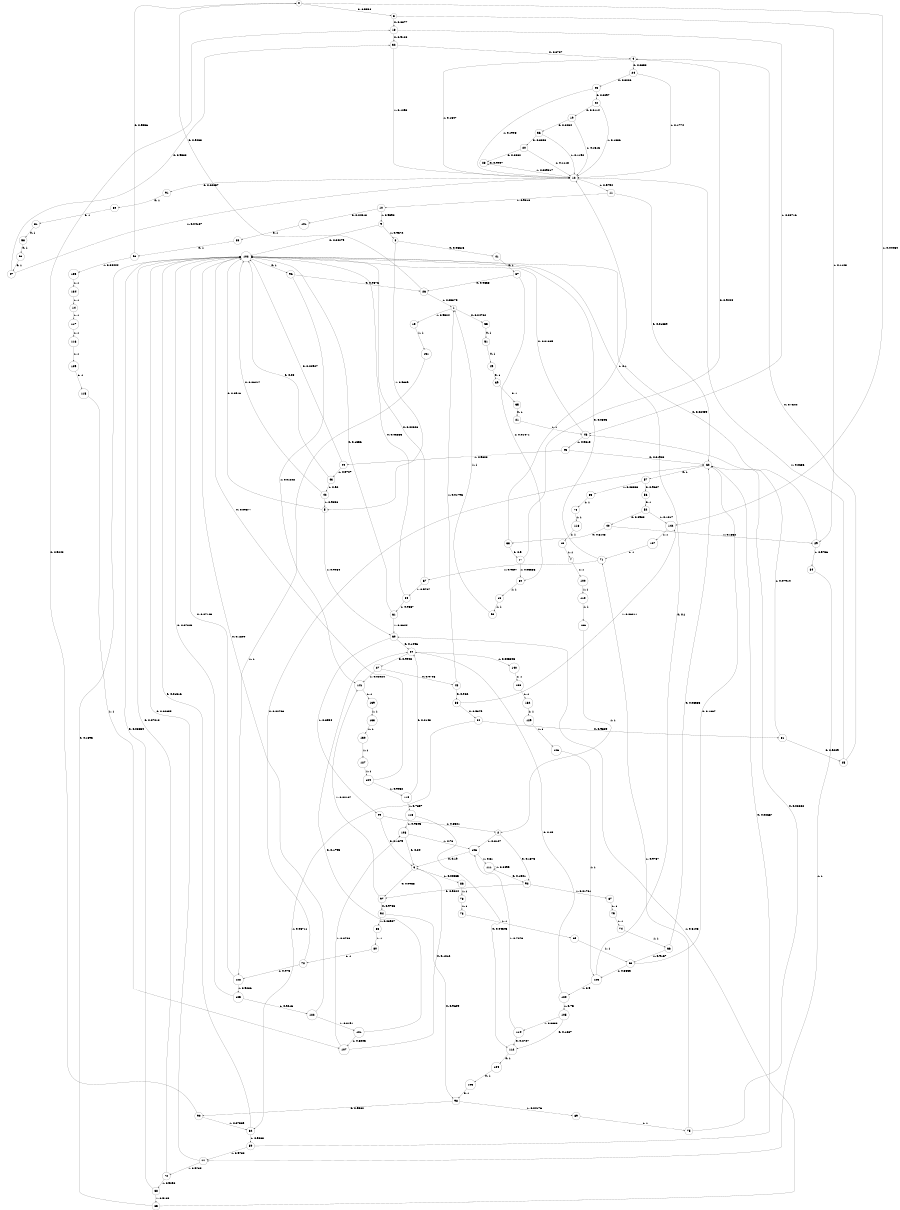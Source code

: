 digraph "ch1_both_grouped_df_L15" {
size = "6,8.5";
ratio = "fill";
node [shape = circle];
node [fontsize = 24];
edge [fontsize = 24];
0 -> 3 [label = "0: 0.9554   "];
0 -> 142 [label = "1: 0.04464  "];
1 -> 55 [label = "0: 0.04762  "];
1 -> 15 [label = "1: 0.9524   "];
2 -> 92 [label = "0: 0.1873   "];
2 -> 106 [label = "1: 0.8127   "];
3 -> 18 [label = "0: 0.8877   "];
3 -> 29 [label = "1: 0.1123   "];
4 -> 24 [label = "0: 0.8353   "];
4 -> 12 [label = "1: 0.1647   "];
5 -> 102 [label = "0: 0.0916   "];
5 -> 60 [label = "1: 0.9084   "];
6 -> 97 [label = "0: 0.9966   "];
6 -> 86 [label = "1: 0.00335  "];
7 -> 100 [label = "1: 1        "];
8 -> 41 [label = "0: 0.06615  "];
8 -> 5 [label = "1: 0.9339   "];
9 -> 102 [label = "0: 0.04279  "];
9 -> 8 [label = "1: 0.9572   "];
10 -> 101 [label = "0: 0.04018  "];
10 -> 9 [label = "1: 0.9598   "];
11 -> 62 [label = "0: 0.01839  "];
11 -> 10 [label = "1: 0.9816   "];
12 -> 91 [label = "0: 0.02057  "];
12 -> 11 [label = "1: 0.9794   "];
13 -> 7 [label = "1: 1        "];
14 -> 117 [label = "1: 1        "];
15 -> 131 [label = "1: 1        "];
16 -> 95 [label = "1: 1        "];
17 -> 4 [label = "0: 0.9444   "];
17 -> 30 [label = "1: 0.05556  "];
18 -> 32 [label = "0: 0.9128   "];
18 -> 46 [label = "1: 0.08716  "];
19 -> 36 [label = "0: 0.8484   "];
19 -> 12 [label = "1: 0.1516   "];
20 -> 28 [label = "0: 0.8882   "];
20 -> 12 [label = "1: 0.1118   "];
21 -> 46 [label = "1: 1        "];
22 -> 19 [label = "0: 0.8114   "];
22 -> 12 [label = "1: 0.1886   "];
23 -> 22 [label = "0: 0.8097   "];
23 -> 12 [label = "1: 0.1903   "];
24 -> 23 [label = "0: 0.8226   "];
24 -> 12 [label = "1: 0.1774   "];
25 -> 4 [label = "0: 0.7344   "];
25 -> 12 [label = "1: 0.2656   "];
26 -> 0 [label = "0: 0.9463   "];
26 -> 1 [label = "1: 0.05375  "];
27 -> 48 [label = "0: 0.9708   "];
27 -> 141 [label = "1: 0.02924  "];
28 -> 28 [label = "0: 0.9907   "];
28 -> 12 [label = "1: 0.009317  "];
29 -> 102 [label = "0: 0.02439  "];
29 -> 84 [label = "1: 0.9756   "];
30 -> 16 [label = "1: 1        "];
31 -> 25 [label = "0: 0.9209   "];
31 -> 46 [label = "1: 0.07914  "];
32 -> 4 [label = "0: 0.8707   "];
32 -> 12 [label = "1: 0.1293   "];
33 -> 17 [label = "0: 0.9      "];
33 -> 12 [label = "1: 0.1      "];
34 -> 31 [label = "0: 0.9329   "];
34 -> 82 [label = "1: 0.06711  "];
35 -> 21 [label = "0: 1        "];
36 -> 20 [label = "0: 0.8808   "];
36 -> 12 [label = "1: 0.1192   "];
37 -> 26 [label = "0: 0.9853   "];
37 -> 30 [label = "1: 0.01471  "];
38 -> 34 [label = "0: 0.9379   "];
38 -> 142 [label = "1: 0.06211  "];
39 -> 35 [label = "0: 1        "];
40 -> 33 [label = "0: 0.8148   "];
40 -> 29 [label = "1: 0.1852   "];
41 -> 37 [label = "0: 1        "];
42 -> 102 [label = "0: 0.06417  "];
42 -> 5 [label = "1: 0.9358   "];
43 -> 102 [label = "0: 0.08     "];
43 -> 42 [label = "1: 0.92     "];
44 -> 102 [label = "0: 0.02927  "];
44 -> 43 [label = "1: 0.9707   "];
45 -> 62 [label = "0: 0.01923  "];
45 -> 44 [label = "1: 0.9808   "];
46 -> 102 [label = "0: 0.01869  "];
46 -> 45 [label = "1: 0.9813   "];
47 -> 32 [label = "0: 0.9583   "];
47 -> 12 [label = "1: 0.04167  "];
48 -> 38 [label = "0: 0.982    "];
48 -> 1 [label = "1: 0.01796  "];
49 -> 39 [label = "0: 1        "];
50 -> 81 [label = "0: 1        "];
51 -> 49 [label = "0: 1        "];
52 -> 40 [label = "0: 0.8983   "];
52 -> 142 [label = "1: 0.1017   "];
53 -> 47 [label = "0: 1        "];
54 -> 27 [label = "0: 0.9942   "];
54 -> 140 [label = "1: 0.005848  "];
55 -> 51 [label = "0: 1        "];
56 -> 52 [label = "0: 1        "];
57 -> 56 [label = "0: 0.9667   "];
57 -> 85 [label = "1: 0.03333  "];
58 -> 53 [label = "0: 1        "];
59 -> 62 [label = "0: 0.02667  "];
59 -> 77 [label = "1: 0.9733   "];
60 -> 54 [label = "0: 0.1446   "];
60 -> 99 [label = "1: 0.8554   "];
61 -> 102 [label = "0: 0.1356   "];
61 -> 60 [label = "1: 0.8644   "];
62 -> 57 [label = "0: 1        "];
63 -> 62 [label = "0: 0.1667   "];
63 -> 123 [label = "1: 0.8333   "];
64 -> 102 [label = "0: 0.03333  "];
64 -> 61 [label = "1: 0.9667   "];
65 -> 102 [label = "0: 0.1895   "];
65 -> 60 [label = "1: 0.8105   "];
66 -> 62 [label = "0: 0.08333  "];
66 -> 63 [label = "1: 0.9167   "];
67 -> 102 [label = "0: 0.02326  "];
67 -> 64 [label = "1: 0.9767   "];
68 -> 102 [label = "0: 0.08654  "];
68 -> 65 [label = "1: 0.9135   "];
69 -> 63 [label = "1: 1        "];
70 -> 62 [label = "0: 0.02703  "];
70 -> 128 [label = "1: 0.973    "];
71 -> 102 [label = "0: 0.0303   "];
71 -> 67 [label = "1: 0.9697   "];
72 -> 102 [label = "0: 0.07018  "];
72 -> 68 [label = "1: 0.9298   "];
73 -> 69 [label = "1: 1        "];
74 -> 66 [label = "1: 1        "];
75 -> 62 [label = "0: 0.02632  "];
75 -> 71 [label = "1: 0.9737   "];
76 -> 118 [label = "1: 1        "];
77 -> 102 [label = "0: 0.02655  "];
77 -> 72 [label = "1: 0.9735   "];
78 -> 73 [label = "1: 1        "];
79 -> 74 [label = "1: 1        "];
80 -> 70 [label = "1: 1        "];
81 -> 58 [label = "0: 1        "];
82 -> 102 [label = "0: 0.01316  "];
82 -> 59 [label = "1: 0.9868   "];
83 -> 93 [label = "0: 1        "];
84 -> 77 [label = "1: 1        "];
85 -> 76 [label = "1: 1        "];
86 -> 78 [label = "1: 1        "];
87 -> 79 [label = "1: 1        "];
88 -> 80 [label = "1: 1        "];
89 -> 75 [label = "1: 1        "];
90 -> 18 [label = "0: 0.9243   "];
90 -> 82 [label = "1: 0.07569  "];
91 -> 50 [label = "0: 1        "];
92 -> 97 [label = "0: 0.9824   "];
92 -> 87 [label = "1: 0.01761  "];
93 -> 0 [label = "0: 0.9556   "];
93 -> 135 [label = "1: 0.04444  "];
94 -> 98 [label = "0: 0.9609   "];
94 -> 88 [label = "1: 0.03907  "];
95 -> 1 [label = "1: 1        "];
96 -> 26 [label = "0: 0.9876   "];
96 -> 141 [label = "1: 0.01242  "];
97 -> 94 [label = "0: 0.9783   "];
97 -> 141 [label = "1: 0.02167  "];
98 -> 90 [label = "0: 0.9582   "];
98 -> 89 [label = "1: 0.04176  "];
99 -> 6 [label = "0: 0.1679   "];
99 -> 2 [label = "1: 0.8321   "];
100 -> 110 [label = "1: 1        "];
101 -> 83 [label = "0: 1        "];
102 -> 96 [label = "0: 1        "];
103 -> 98 [label = "0: 1        "];
104 -> 103 [label = "0: 1        "];
105 -> 112 [label = "0: 0.1667   "];
105 -> 114 [label = "1: 0.8333   "];
106 -> 6 [label = "0: 0.19     "];
106 -> 111 [label = "1: 0.81     "];
107 -> 6 [label = "0: 0.1212   "];
107 -> 108 [label = "1: 0.8788   "];
108 -> 6 [label = "0: 0.24     "];
108 -> 106 [label = "1: 0.76     "];
109 -> 115 [label = "1: 1        "];
110 -> 136 [label = "1: 1        "];
111 -> 92 [label = "0: 0.1501   "];
111 -> 111 [label = "1: 0.8499   "];
112 -> 104 [label = "0: 1        "];
113 -> 112 [label = "0: 0.04545  "];
113 -> 108 [label = "1: 0.9545   "];
114 -> 112 [label = "0: 0.2727   "];
114 -> 106 [label = "1: 0.7273   "];
115 -> 107 [label = "1: 1        "];
116 -> 109 [label = "1: 1        "];
117 -> 116 [label = "1: 1        "];
118 -> 13 [label = "1: 1        "];
119 -> 54 [label = "0: 0.2143   "];
119 -> 113 [label = "1: 0.7857   "];
120 -> 54 [label = "0: 0.25     "];
120 -> 105 [label = "1: 0.75     "];
121 -> 54 [label = "0: 0.1795   "];
121 -> 107 [label = "1: 0.8205   "];
122 -> 102 [label = "0: 0.1809   "];
122 -> 121 [label = "1: 0.8191   "];
123 -> 102 [label = "0: 0.1      "];
123 -> 120 [label = "1: 0.9      "];
124 -> 102 [label = "0: 0.09677  "];
124 -> 119 [label = "1: 0.9032   "];
125 -> 102 [label = "0: 0.07843  "];
125 -> 122 [label = "1: 0.9216   "];
126 -> 123 [label = "1: 1        "];
127 -> 124 [label = "1: 1        "];
128 -> 102 [label = "0: 0.07143  "];
128 -> 125 [label = "1: 0.9286   "];
129 -> 126 [label = "1: 1        "];
130 -> 127 [label = "1: 1        "];
131 -> 128 [label = "1: 1        "];
132 -> 129 [label = "1: 1        "];
133 -> 130 [label = "1: 1        "];
134 -> 14 [label = "1: 1        "];
135 -> 134 [label = "1: 1        "];
136 -> 2 [label = "1: 1        "];
137 -> 71 [label = "1: 1        "];
138 -> 132 [label = "1: 1        "];
139 -> 133 [label = "1: 1        "];
140 -> 138 [label = "1: 1        "];
141 -> 139 [label = "1: 1        "];
142 -> 137 [label = "1: 1        "];
}